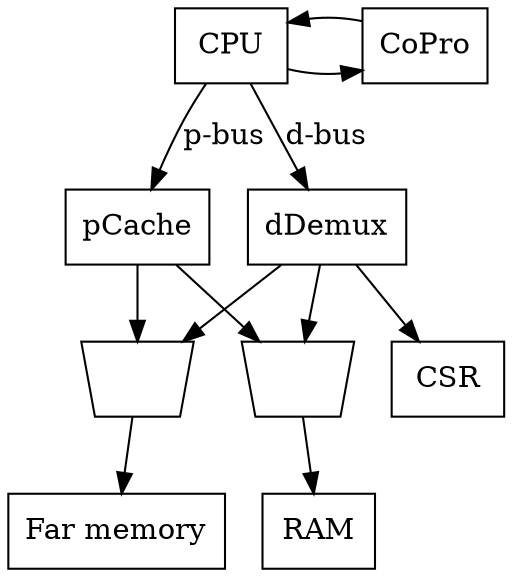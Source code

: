 # Use https://dreampuf.github.io/GraphvizOnline to generate image
digraph G {
  node[shape="box"];
  CPU -> pCache [label="p-bus"];
  CPU -> dDemux [label="d-bus"];
  pCache -> FARmux;
  pCache -> RAMmux;
  dDemux -> FARmux;
  dDemux -> RAMmux;
  dDemux -> CSR;
  CPU -> CoPro -> CPU;
  { rank = same; CoPro; CPU; }
  RAMmux [label="", shape=polygon,sides=4,distortion=.2];
  RAMmux -> RAM;
  FARmux [label="", shape=polygon,sides=4,distortion=.2];
  FARmux -> "Far memory";
}

